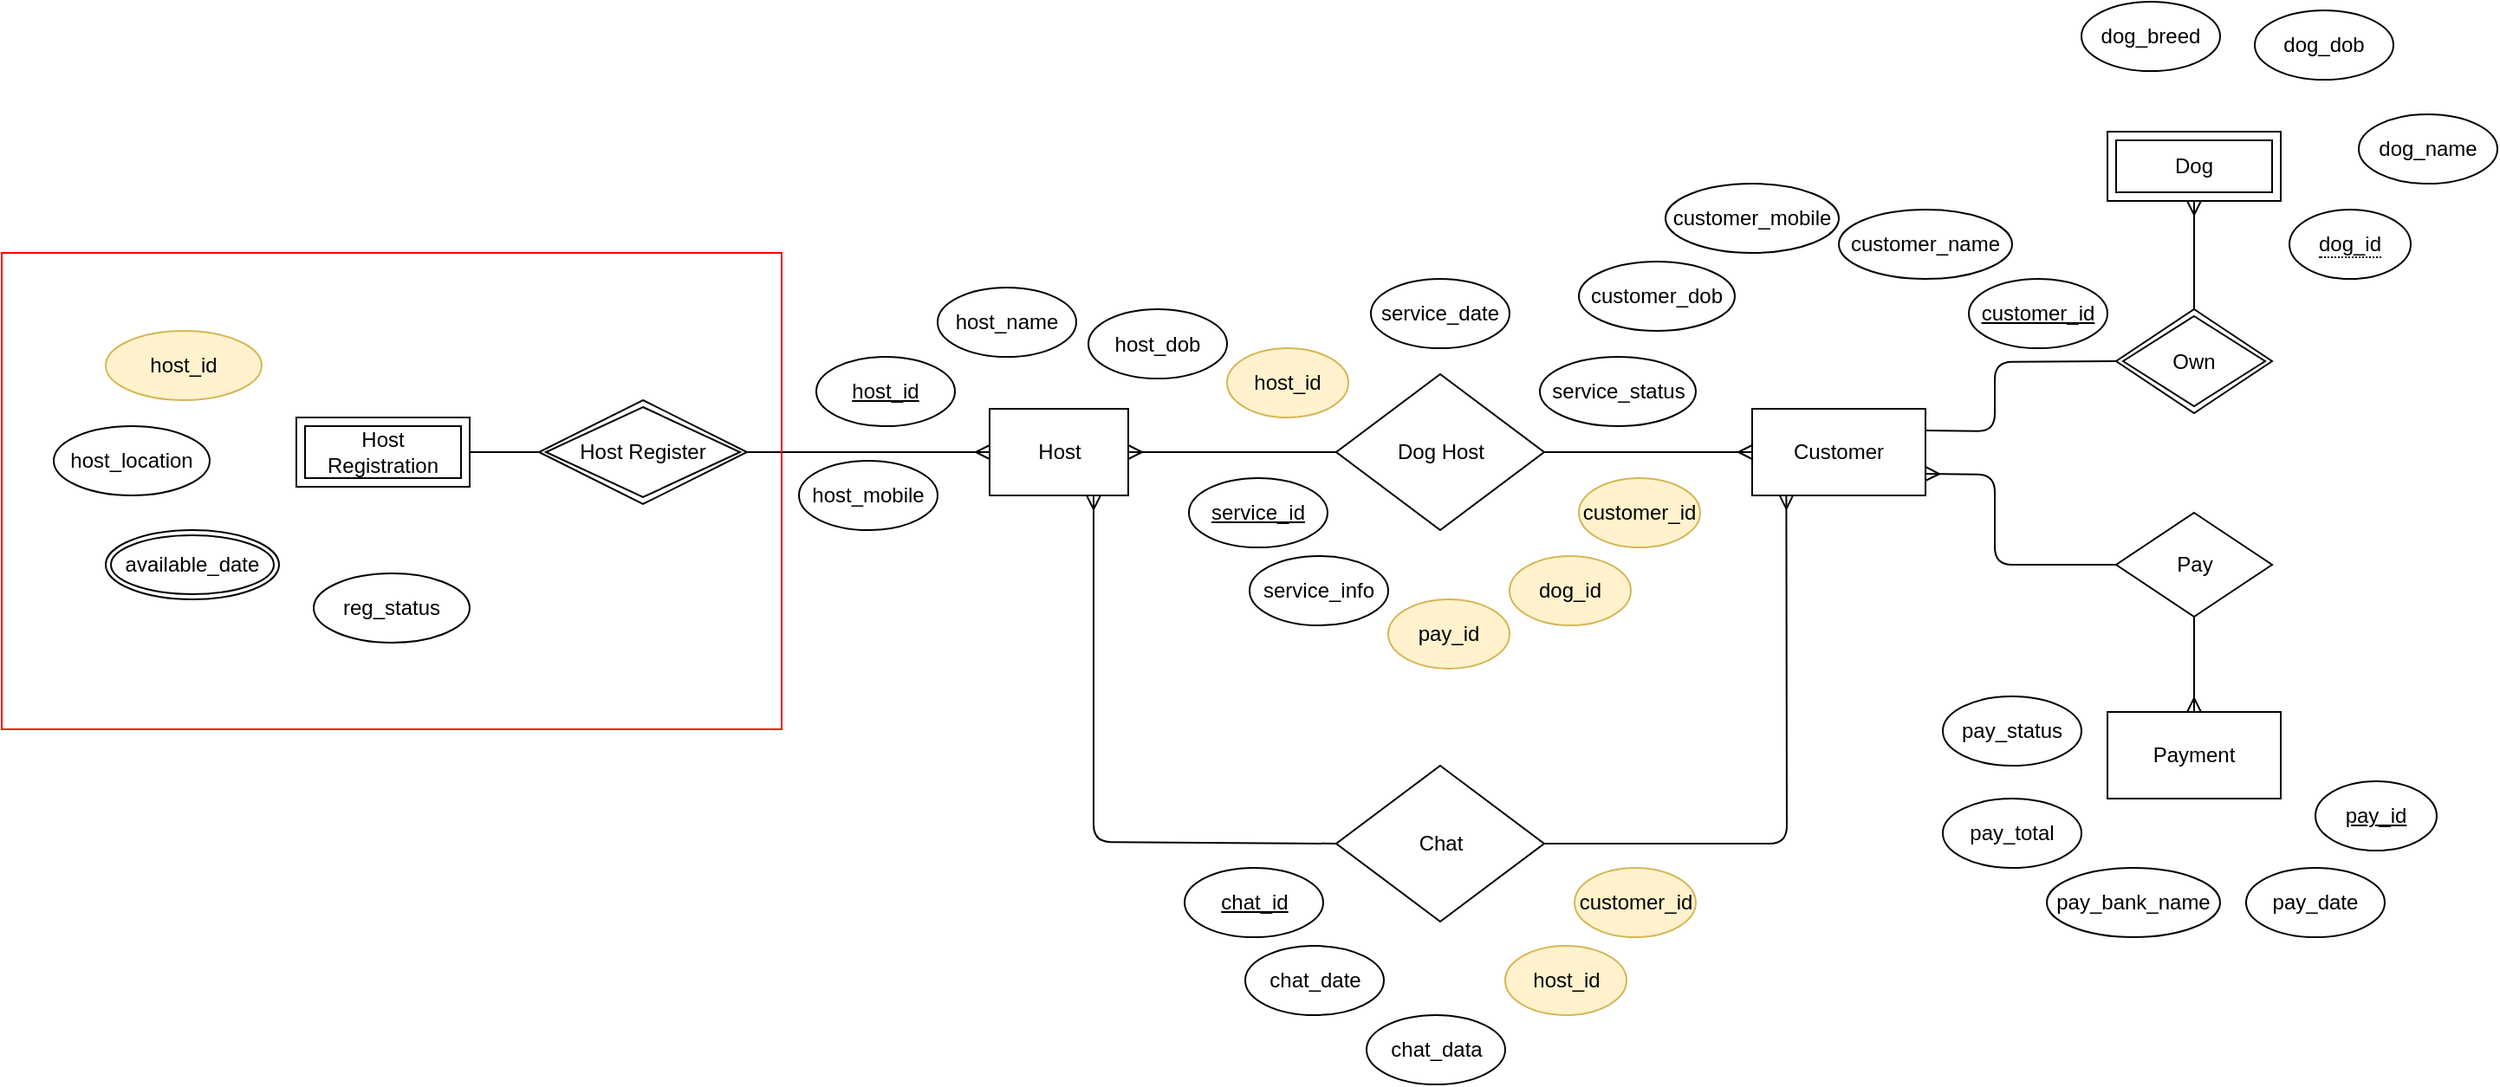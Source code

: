 <mxfile version="14.4.6" type="github">
  <diagram id="PHIxCa3SNrpb9010m5iW" name="Page-1">
    <mxGraphModel dx="1408" dy="748" grid="1" gridSize="10" guides="1" tooltips="1" connect="1" arrows="1" fold="1" page="1" pageScale="1" pageWidth="1654" pageHeight="1169" math="0" shadow="0">
      <root>
        <mxCell id="0" />
        <mxCell id="1" parent="0" />
        <mxCell id="gTV51xIglS7YX5U_etnZ-1" style="edgeStyle=orthogonalEdgeStyle;rounded=0;orthogonalLoop=1;jettySize=auto;html=1;entryX=0;entryY=0.5;entryDx=0;entryDy=0;endArrow=none;endFill=0;startArrow=ERmany;startFill=0;" edge="1" parent="1" source="gTV51xIglS7YX5U_etnZ-3" target="gTV51xIglS7YX5U_etnZ-6">
          <mxGeometry relative="1" as="geometry" />
        </mxCell>
        <mxCell id="gTV51xIglS7YX5U_etnZ-2" style="edgeStyle=orthogonalEdgeStyle;rounded=0;orthogonalLoop=1;jettySize=auto;html=1;startArrow=ERmany;startFill=0;endArrow=none;endFill=0;entryX=1;entryY=0.5;entryDx=0;entryDy=0;" edge="1" parent="1" source="gTV51xIglS7YX5U_etnZ-3" target="gTV51xIglS7YX5U_etnZ-24">
          <mxGeometry relative="1" as="geometry">
            <mxPoint x="390" y="350" as="targetPoint" />
            <Array as="points">
              <mxPoint x="470" y="335" />
              <mxPoint x="470" y="335" />
            </Array>
          </mxGeometry>
        </mxCell>
        <mxCell id="gTV51xIglS7YX5U_etnZ-3" value="Host" style="html=1;dashed=0;whitespace=wrap;" vertex="1" parent="1">
          <mxGeometry x="620" y="310" width="80" height="50" as="geometry" />
        </mxCell>
        <mxCell id="gTV51xIglS7YX5U_etnZ-4" value="" style="edgeStyle=orthogonalEdgeStyle;rounded=0;orthogonalLoop=1;jettySize=auto;html=1;startArrow=none;startFill=0;endArrow=ERmany;endFill=0;" edge="1" parent="1" source="gTV51xIglS7YX5U_etnZ-6" target="gTV51xIglS7YX5U_etnZ-8">
          <mxGeometry relative="1" as="geometry" />
        </mxCell>
        <mxCell id="gTV51xIglS7YX5U_etnZ-6" value="Dog Host" style="shape=rhombus;html=1;dashed=0;whitespace=wrap;perimeter=rhombusPerimeter;" vertex="1" parent="1">
          <mxGeometry x="820" y="290" width="120" height="90" as="geometry" />
        </mxCell>
        <mxCell id="gTV51xIglS7YX5U_etnZ-8" value="Customer" style="whiteSpace=wrap;html=1;dashed=0;" vertex="1" parent="1">
          <mxGeometry x="1060" y="310" width="100" height="50" as="geometry" />
        </mxCell>
        <mxCell id="gTV51xIglS7YX5U_etnZ-9" value="&lt;u&gt;host_id&lt;/u&gt;" style="ellipse;whiteSpace=wrap;html=1;align=center;" vertex="1" parent="1">
          <mxGeometry x="520" y="280" width="80" height="40" as="geometry" />
        </mxCell>
        <mxCell id="gTV51xIglS7YX5U_etnZ-10" value="&lt;u&gt;customer_id&lt;/u&gt;" style="ellipse;whiteSpace=wrap;html=1;align=center;" vertex="1" parent="1">
          <mxGeometry x="1185" y="235" width="80" height="40" as="geometry" />
        </mxCell>
        <mxCell id="gTV51xIglS7YX5U_etnZ-13" value="host_name" style="ellipse;whiteSpace=wrap;html=1;align=center;" vertex="1" parent="1">
          <mxGeometry x="590" y="240" width="80" height="40" as="geometry" />
        </mxCell>
        <mxCell id="gTV51xIglS7YX5U_etnZ-14" value="host_mobile" style="ellipse;whiteSpace=wrap;html=1;align=center;" vertex="1" parent="1">
          <mxGeometry x="510" y="340" width="80" height="40" as="geometry" />
        </mxCell>
        <mxCell id="gTV51xIglS7YX5U_etnZ-15" value="customer_name" style="ellipse;whiteSpace=wrap;html=1;align=center;" vertex="1" parent="1">
          <mxGeometry x="1110" y="195" width="100" height="40" as="geometry" />
        </mxCell>
        <mxCell id="gTV51xIglS7YX5U_etnZ-16" value="customer_mobile" style="ellipse;whiteSpace=wrap;html=1;align=center;" vertex="1" parent="1">
          <mxGeometry x="1010" y="180" width="100" height="40" as="geometry" />
        </mxCell>
        <mxCell id="gTV51xIglS7YX5U_etnZ-17" value="customer_dob" style="ellipse;whiteSpace=wrap;html=1;align=center;" vertex="1" parent="1">
          <mxGeometry x="960" y="225" width="90" height="40" as="geometry" />
        </mxCell>
        <mxCell id="gTV51xIglS7YX5U_etnZ-18" value="host_dob" style="ellipse;whiteSpace=wrap;html=1;align=center;" vertex="1" parent="1">
          <mxGeometry x="677" y="252.5" width="80" height="40" as="geometry" />
        </mxCell>
        <mxCell id="gTV51xIglS7YX5U_etnZ-19" value="dog_name" style="ellipse;whiteSpace=wrap;html=1;align=center;" vertex="1" parent="1">
          <mxGeometry x="1410" y="140" width="80" height="40" as="geometry" />
        </mxCell>
        <mxCell id="gTV51xIglS7YX5U_etnZ-20" value="dog_breed" style="ellipse;whiteSpace=wrap;html=1;align=center;" vertex="1" parent="1">
          <mxGeometry x="1250" y="75" width="80" height="40" as="geometry" />
        </mxCell>
        <mxCell id="gTV51xIglS7YX5U_etnZ-21" value="dog_dob" style="ellipse;whiteSpace=wrap;html=1;align=center;" vertex="1" parent="1">
          <mxGeometry x="1350" y="80" width="80" height="40" as="geometry" />
        </mxCell>
        <mxCell id="gTV51xIglS7YX5U_etnZ-23" value="host_location" style="ellipse;whiteSpace=wrap;html=1;align=center;" vertex="1" parent="1">
          <mxGeometry x="80" y="320" width="90" height="40" as="geometry" />
        </mxCell>
        <mxCell id="gTV51xIglS7YX5U_etnZ-24" value="Host Register" style="shape=rhombus;double=1;perimeter=rhombusPerimeter;whiteSpace=wrap;html=1;align=center;" vertex="1" parent="1">
          <mxGeometry x="360" y="305" width="120" height="60" as="geometry" />
        </mxCell>
        <mxCell id="gTV51xIglS7YX5U_etnZ-25" style="edgeStyle=orthogonalEdgeStyle;rounded=0;orthogonalLoop=1;jettySize=auto;html=1;entryX=0;entryY=0.5;entryDx=0;entryDy=0;startArrow=none;startFill=0;endArrow=none;endFill=0;strokeColor=#000000;" edge="1" parent="1" source="gTV51xIglS7YX5U_etnZ-26" target="gTV51xIglS7YX5U_etnZ-24">
          <mxGeometry relative="1" as="geometry" />
        </mxCell>
        <mxCell id="gTV51xIglS7YX5U_etnZ-26" value="Host Registration" style="shape=ext;margin=3;double=1;whiteSpace=wrap;html=1;align=center;" vertex="1" parent="1">
          <mxGeometry x="220" y="315" width="100" height="40" as="geometry" />
        </mxCell>
        <mxCell id="gTV51xIglS7YX5U_etnZ-27" value="host_id" style="ellipse;whiteSpace=wrap;html=1;align=center;fillColor=#fff2cc;strokeColor=#d6b656;" vertex="1" parent="1">
          <mxGeometry x="110" y="265" width="90" height="40" as="geometry" />
        </mxCell>
        <mxCell id="gTV51xIglS7YX5U_etnZ-28" value="available_date" style="ellipse;shape=doubleEllipse;margin=3;whiteSpace=wrap;html=1;align=center;" vertex="1" parent="1">
          <mxGeometry x="110" y="380" width="100" height="40" as="geometry" />
        </mxCell>
        <mxCell id="gTV51xIglS7YX5U_etnZ-29" value="reg_status" style="ellipse;whiteSpace=wrap;html=1;align=center;" vertex="1" parent="1">
          <mxGeometry x="230" y="405" width="90" height="40" as="geometry" />
        </mxCell>
        <mxCell id="gTV51xIglS7YX5U_etnZ-30" value="&lt;u&gt;service_id&lt;/u&gt;" style="ellipse;whiteSpace=wrap;html=1;align=center;" vertex="1" parent="1">
          <mxGeometry x="735" y="350" width="80" height="40" as="geometry" />
        </mxCell>
        <mxCell id="gTV51xIglS7YX5U_etnZ-31" value="service_info" style="ellipse;whiteSpace=wrap;html=1;align=center;" vertex="1" parent="1">
          <mxGeometry x="770" y="395" width="80" height="40" as="geometry" />
        </mxCell>
        <mxCell id="gTV51xIglS7YX5U_etnZ-32" style="edgeStyle=orthogonalEdgeStyle;rounded=0;orthogonalLoop=1;jettySize=auto;html=1;entryX=0.5;entryY=0;entryDx=0;entryDy=0;startArrow=none;startFill=0;endArrow=ERmany;endFill=0;strokeColor=#000000;" edge="1" parent="1" source="gTV51xIglS7YX5U_etnZ-33" target="gTV51xIglS7YX5U_etnZ-34">
          <mxGeometry relative="1" as="geometry" />
        </mxCell>
        <mxCell id="gTV51xIglS7YX5U_etnZ-33" value="Pay" style="shape=rhombus;html=1;dashed=0;whitespace=wrap;perimeter=rhombusPerimeter;" vertex="1" parent="1">
          <mxGeometry x="1270" y="370" width="90" height="60" as="geometry" />
        </mxCell>
        <mxCell id="gTV51xIglS7YX5U_etnZ-34" value="Payment" style="whiteSpace=wrap;html=1;dashed=0;" vertex="1" parent="1">
          <mxGeometry x="1265" y="485" width="100" height="50" as="geometry" />
        </mxCell>
        <mxCell id="gTV51xIglS7YX5U_etnZ-35" value="&lt;u&gt;pay_id&lt;/u&gt;" style="ellipse;whiteSpace=wrap;html=1;align=center;" vertex="1" parent="1">
          <mxGeometry x="1385" y="525" width="70" height="40" as="geometry" />
        </mxCell>
        <mxCell id="gTV51xIglS7YX5U_etnZ-36" value="pay_date" style="ellipse;whiteSpace=wrap;html=1;align=center;" vertex="1" parent="1">
          <mxGeometry x="1345" y="575" width="80" height="40" as="geometry" />
        </mxCell>
        <mxCell id="gTV51xIglS7YX5U_etnZ-37" value="pay_total" style="ellipse;whiteSpace=wrap;html=1;align=center;" vertex="1" parent="1">
          <mxGeometry x="1170" y="535" width="80" height="40" as="geometry" />
        </mxCell>
        <mxCell id="gTV51xIglS7YX5U_etnZ-38" value="pay_id" style="ellipse;whiteSpace=wrap;html=1;align=center;fillColor=#fff2cc;strokeColor=#d6b656;" vertex="1" parent="1">
          <mxGeometry x="850" y="420" width="70" height="40" as="geometry" />
        </mxCell>
        <mxCell id="gTV51xIglS7YX5U_etnZ-39" value="pay_bank_name" style="ellipse;whiteSpace=wrap;html=1;align=center;" vertex="1" parent="1">
          <mxGeometry x="1230" y="575" width="100" height="40" as="geometry" />
        </mxCell>
        <mxCell id="gTV51xIglS7YX5U_etnZ-40" value="" style="rounded=0;whiteSpace=wrap;html=1;fillColor=none;strokeColor=#FF0000;" vertex="1" parent="1">
          <mxGeometry x="50" y="220" width="450" height="275" as="geometry" />
        </mxCell>
        <mxCell id="gTV51xIglS7YX5U_etnZ-41" value="Dog" style="shape=ext;margin=3;double=1;whiteSpace=wrap;html=1;align=center;fillColor=none;" vertex="1" parent="1">
          <mxGeometry x="1265" y="150" width="100" height="40" as="geometry" />
        </mxCell>
        <mxCell id="gTV51xIglS7YX5U_etnZ-42" value="dog_id" style="ellipse;whiteSpace=wrap;html=1;align=center;fillColor=#fff2cc;strokeColor=#d6b656;" vertex="1" parent="1">
          <mxGeometry x="920" y="395" width="70" height="40" as="geometry" />
        </mxCell>
        <mxCell id="gTV51xIglS7YX5U_etnZ-43" value="customer_id" style="ellipse;whiteSpace=wrap;html=1;align=center;fillColor=#fff2cc;strokeColor=#d6b656;" vertex="1" parent="1">
          <mxGeometry x="960" y="350" width="70" height="40" as="geometry" />
        </mxCell>
        <mxCell id="gTV51xIglS7YX5U_etnZ-44" value="host_id" style="ellipse;whiteSpace=wrap;html=1;align=center;fillColor=#fff2cc;strokeColor=#d6b656;" vertex="1" parent="1">
          <mxGeometry x="757" y="275" width="70" height="40" as="geometry" />
        </mxCell>
        <mxCell id="gTV51xIglS7YX5U_etnZ-48" style="edgeStyle=orthogonalEdgeStyle;rounded=0;orthogonalLoop=1;jettySize=auto;html=1;endArrow=ERmany;endFill=0;exitX=0.5;exitY=0;exitDx=0;exitDy=0;entryX=0.5;entryY=1;entryDx=0;entryDy=0;" edge="1" parent="1" source="gTV51xIglS7YX5U_etnZ-46" target="gTV51xIglS7YX5U_etnZ-41">
          <mxGeometry relative="1" as="geometry">
            <mxPoint x="1360" y="240" as="sourcePoint" />
            <mxPoint x="1260" y="160" as="targetPoint" />
          </mxGeometry>
        </mxCell>
        <mxCell id="gTV51xIglS7YX5U_etnZ-46" value="Own" style="shape=rhombus;double=1;perimeter=rhombusPerimeter;whiteSpace=wrap;html=1;align=center;strokeColor=#000000;fillColor=none;" vertex="1" parent="1">
          <mxGeometry x="1270" y="252.5" width="90" height="60" as="geometry" />
        </mxCell>
        <mxCell id="gTV51xIglS7YX5U_etnZ-49" value="&lt;span style=&quot;border-bottom: 1px dotted&quot;&gt;dog_id&lt;/span&gt;" style="ellipse;whiteSpace=wrap;html=1;align=center;strokeColor=#000000;fillColor=none;" vertex="1" parent="1">
          <mxGeometry x="1370" y="195" width="70" height="40" as="geometry" />
        </mxCell>
        <mxCell id="gTV51xIglS7YX5U_etnZ-54" value="" style="endArrow=ERmany;html=1;entryX=1;entryY=0.75;entryDx=0;entryDy=0;exitX=0;exitY=0.5;exitDx=0;exitDy=0;startArrow=none;startFill=0;endFill=0;" edge="1" parent="1" source="gTV51xIglS7YX5U_etnZ-33" target="gTV51xIglS7YX5U_etnZ-8">
          <mxGeometry width="50" height="50" relative="1" as="geometry">
            <mxPoint x="1250" y="560" as="sourcePoint" />
            <mxPoint x="1300" y="510" as="targetPoint" />
            <Array as="points">
              <mxPoint x="1200" y="400" />
              <mxPoint x="1200" y="348" />
            </Array>
          </mxGeometry>
        </mxCell>
        <mxCell id="gTV51xIglS7YX5U_etnZ-55" value="" style="endArrow=none;html=1;exitX=1;exitY=0.25;exitDx=0;exitDy=0;entryX=0;entryY=0.5;entryDx=0;entryDy=0;" edge="1" parent="1" source="gTV51xIglS7YX5U_etnZ-8" target="gTV51xIglS7YX5U_etnZ-46">
          <mxGeometry width="50" height="50" relative="1" as="geometry">
            <mxPoint x="1270" y="380" as="sourcePoint" />
            <mxPoint x="1320" y="330" as="targetPoint" />
            <Array as="points">
              <mxPoint x="1200" y="323" />
              <mxPoint x="1200" y="283" />
            </Array>
          </mxGeometry>
        </mxCell>
        <mxCell id="gTV51xIglS7YX5U_etnZ-56" value="Chat" style="shape=rhombus;html=1;dashed=0;whitespace=wrap;perimeter=rhombusPerimeter;" vertex="1" parent="1">
          <mxGeometry x="820" y="516" width="120" height="90" as="geometry" />
        </mxCell>
        <mxCell id="gTV51xIglS7YX5U_etnZ-58" value="" style="endArrow=none;html=1;exitX=0.75;exitY=1;exitDx=0;exitDy=0;entryX=0;entryY=0.5;entryDx=0;entryDy=0;endFill=0;startArrow=ERmany;startFill=0;" edge="1" parent="1" source="gTV51xIglS7YX5U_etnZ-3" target="gTV51xIglS7YX5U_etnZ-56">
          <mxGeometry width="50" height="50" relative="1" as="geometry">
            <mxPoint x="910" y="520" as="sourcePoint" />
            <mxPoint x="960" y="470" as="targetPoint" />
            <Array as="points">
              <mxPoint x="680" y="560" />
            </Array>
          </mxGeometry>
        </mxCell>
        <mxCell id="gTV51xIglS7YX5U_etnZ-59" value="" style="endArrow=ERmany;html=1;exitX=1;exitY=0.5;exitDx=0;exitDy=0;startArrow=none;startFill=0;entryX=0.197;entryY=0.994;entryDx=0;entryDy=0;entryPerimeter=0;endFill=0;" edge="1" parent="1" source="gTV51xIglS7YX5U_etnZ-56" target="gTV51xIglS7YX5U_etnZ-8">
          <mxGeometry width="50" height="50" relative="1" as="geometry">
            <mxPoint x="940" y="557" as="sourcePoint" />
            <mxPoint x="1080" y="370" as="targetPoint" />
            <Array as="points">
              <mxPoint x="1080" y="561" />
            </Array>
          </mxGeometry>
        </mxCell>
        <mxCell id="gTV51xIglS7YX5U_etnZ-60" value="&lt;u&gt;chat_id&lt;/u&gt;" style="ellipse;whiteSpace=wrap;html=1;align=center;" vertex="1" parent="1">
          <mxGeometry x="732.5" y="575" width="80" height="40" as="geometry" />
        </mxCell>
        <mxCell id="gTV51xIglS7YX5U_etnZ-61" value="chat_date" style="ellipse;whiteSpace=wrap;html=1;align=center;" vertex="1" parent="1">
          <mxGeometry x="767.5" y="620" width="80" height="40" as="geometry" />
        </mxCell>
        <mxCell id="gTV51xIglS7YX5U_etnZ-62" value="customer_id" style="ellipse;whiteSpace=wrap;html=1;align=center;fillColor=#fff2cc;strokeColor=#d6b656;" vertex="1" parent="1">
          <mxGeometry x="957.5" y="575" width="70" height="40" as="geometry" />
        </mxCell>
        <mxCell id="gTV51xIglS7YX5U_etnZ-63" value="host_id" style="ellipse;whiteSpace=wrap;html=1;align=center;fillColor=#fff2cc;strokeColor=#d6b656;" vertex="1" parent="1">
          <mxGeometry x="917.5" y="620" width="70" height="40" as="geometry" />
        </mxCell>
        <mxCell id="gTV51xIglS7YX5U_etnZ-65" value="service_date" style="ellipse;whiteSpace=wrap;html=1;align=center;" vertex="1" parent="1">
          <mxGeometry x="840" y="235" width="80" height="40" as="geometry" />
        </mxCell>
        <mxCell id="gTV51xIglS7YX5U_etnZ-66" value="service_status" style="ellipse;whiteSpace=wrap;html=1;align=center;" vertex="1" parent="1">
          <mxGeometry x="937.5" y="280" width="90" height="40" as="geometry" />
        </mxCell>
        <mxCell id="gTV51xIglS7YX5U_etnZ-67" value="chat_data" style="ellipse;whiteSpace=wrap;html=1;align=center;" vertex="1" parent="1">
          <mxGeometry x="837.5" y="660" width="80" height="40" as="geometry" />
        </mxCell>
        <mxCell id="gTV51xIglS7YX5U_etnZ-68" value="pay_status" style="ellipse;whiteSpace=wrap;html=1;align=center;" vertex="1" parent="1">
          <mxGeometry x="1170" y="476" width="80" height="40" as="geometry" />
        </mxCell>
      </root>
    </mxGraphModel>
  </diagram>
</mxfile>
